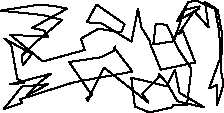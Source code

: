 unitsize(0.001cm);
draw((3140,1401)--(3220,1454));
draw((3220,1454)--(3438,901));
draw((3438,901)--(2830,775));
draw((2830,775)--(2639,1239));
draw((2639,1239)--(2642,1269));
draw((2642,1269)--(2489,1520));
draw((2489,1520)--(2426,1851));
draw((2426,1851)--(2408,1747));
draw((2408,1747)--(2312,1270));
draw((2312,1270)--(1794,1589));
draw((1794,1589)--(1526,1612));
draw((1526,1612)--(1697,1924));
draw((1697,1924)--(2191,1579));
draw((2191,1579)--(2132,1432));
draw((2132,1432)--(1729,1498));
draw((1729,1498)--(1423,1322));
draw((1423,1322)--(1490,1123));
draw((1490,1123)--(749,920));
draw((749,920)--(177,1390));
draw((177,1390)--(839,1355));
draw((839,1355)--(782,1462));
draw((782,1462)--(563,1513));
draw((563,1513)--(1182,1853));
draw((1182,1853)--(962,1895));
draw((962,1895)--(706,1925));
draw((706,1925)--(3,1817));
draw((3,1817)--(731,1741));
draw((731,1741)--(1090,1652));
draw((1090,1652)--(627,1261));
draw((627,1261)--(376,1018));
draw((376,1018)--(399,850));
draw((399,850)--(556,1056));
draw((556,1056)--(71,1323));
draw((71,1323)--(193,1210));
draw((193,1210)--(298,615));
draw((298,615)--(422,542));
draw((422,542)--(171,514));
draw((171,514)--(896,705));
draw((896,705)--(694,552));
draw((694,552)--(468,319));
draw((468,319)--(844,520));
draw((844,520)--(380,478));
draw((380,478)--(61,81));
draw((61,81)--(387,190));
draw((387,190)--(347,252));
draw((347,252)--(1286,550));
draw((1286,550)--(2330,741));
draw((2330,741)--(2009,1163));
draw((2009,1163)--(2030,1186));
draw((2030,1186)--(2000,1110));
draw((2000,1110)--(1782,995));
draw((1782,995)--(1213,910));
draw((1213,910)--(1612,328));
draw((1612,328)--(1517,266));
draw((1517,266)--(1538,224));
draw((1538,224)--(1829,812));
draw((1829,812)--(2614,195));
draw((2614,195)--(2503,352));
draw((2503,352)--(2800,653));
draw((2800,653)--(2801,695));
draw((2801,695)--(2938,543));
draw((2938,543)--(3123,217));
draw((3123,217)--(3595,111));
draw((3595,111)--(3162,367));
draw((3162,367)--(3084,748));
draw((3084,748)--(3084,774));
draw((3084,774)--(2929,485));
draw((2929,485)--(2310,635));
draw((2310,635)--(2372,127));
draw((2372,127)--(2630,20));
draw((2630,20)--(3017,108));
draw((3017,108)--(3060,155));
draw((3060,155)--(3292,152));
draw((3292,152)--(3370,791));
draw((3370,791)--(3133,1143));
draw((3133,1143)--(2937,1568));
draw((2937,1568)--(2741,1583));
draw((2741,1583)--(2698,1221));
draw((2698,1221)--(3058,1276));
draw((3058,1276)--(3245,1828));
draw((3245,1828)--(3515,1892));
draw((3515,1892)--(3507,1851));
draw((3507,1851)--(3114,1629));
draw((3114,1629)--(3317,1966));
draw((3317,1966)--(3453,1998));
draw((3453,1998)--(3834,1827));
draw((3834,1827)--(3904,1444));
draw((3904,1444)--(3918,1088));
draw((3918,1088)--(3684,445));
draw((3684,445)--(3829,513));
draw((3829,513)--(3821,147));
draw((3821,147)--(3938,516));
draw((3938,516)--(3896,742));
draw((3896,742)--(3876,1165));
draw((3876,1165)--(3858,1472));
draw((3858,1472)--(3782,1865));
draw((3782,1865)--(3611,1968));
draw((3611,1968)--(3675,1522));
draw((3675,1522)--(3417,1808));
draw((3417,1808)--(3140,1401));
